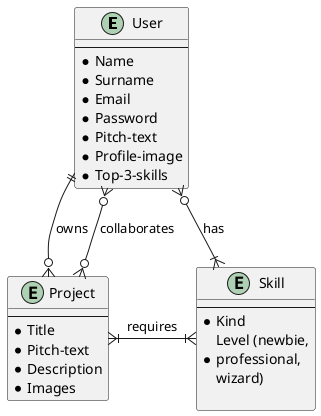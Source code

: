 @startuml

entity "User" as user{
    --
    * Name
    * Surname
    * Email
    * Password
    * Pitch-text
    * Profile-image
    * Top-3-skills
}

entity "Project" as project{
    --
    * Title
    * Pitch-text
    * Description
    * Images
}

entity "Skill" as skill{
    --
    * Kind
    * Level (newbie,\nprofessional,\nwizard)

}

user ||--o{ project : owns
user }o--o{ project : collaborates

user }o-right-|{ skill : has
project }|-|{ skill : requires
@enduml